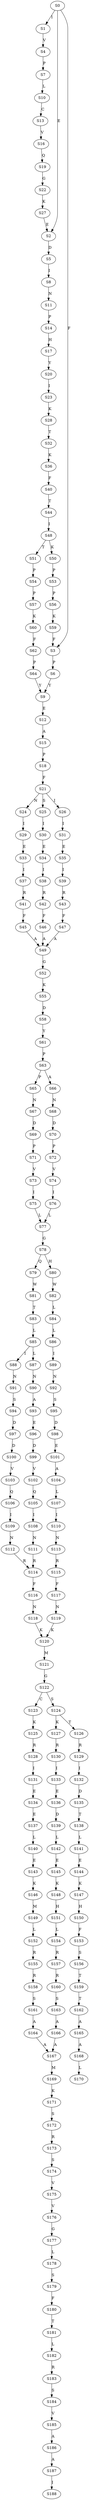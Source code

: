 strict digraph  {
	S0 -> S1 [ label = I ];
	S0 -> S2 [ label = E ];
	S0 -> S3 [ label = F ];
	S1 -> S4 [ label = V ];
	S2 -> S5 [ label = D ];
	S3 -> S6 [ label = P ];
	S4 -> S7 [ label = P ];
	S5 -> S8 [ label = I ];
	S6 -> S9 [ label = Y ];
	S7 -> S10 [ label = L ];
	S8 -> S11 [ label = N ];
	S9 -> S12 [ label = E ];
	S10 -> S13 [ label = C ];
	S11 -> S14 [ label = P ];
	S12 -> S15 [ label = A ];
	S13 -> S16 [ label = V ];
	S14 -> S17 [ label = H ];
	S15 -> S18 [ label = P ];
	S16 -> S19 [ label = Q ];
	S17 -> S20 [ label = Y ];
	S18 -> S21 [ label = F ];
	S19 -> S22 [ label = G ];
	S20 -> S23 [ label = I ];
	S21 -> S24 [ label = N ];
	S21 -> S25 [ label = S ];
	S21 -> S26 [ label = I ];
	S22 -> S27 [ label = K ];
	S23 -> S28 [ label = K ];
	S24 -> S29 [ label = I ];
	S25 -> S30 [ label = I ];
	S26 -> S31 [ label = I ];
	S27 -> S2 [ label = E ];
	S28 -> S32 [ label = T ];
	S29 -> S33 [ label = E ];
	S30 -> S34 [ label = E ];
	S31 -> S35 [ label = E ];
	S32 -> S36 [ label = K ];
	S33 -> S37 [ label = I ];
	S34 -> S38 [ label = I ];
	S35 -> S39 [ label = I ];
	S36 -> S40 [ label = F ];
	S37 -> S41 [ label = R ];
	S38 -> S42 [ label = R ];
	S39 -> S43 [ label = R ];
	S40 -> S44 [ label = T ];
	S41 -> S45 [ label = F ];
	S42 -> S46 [ label = F ];
	S43 -> S47 [ label = F ];
	S44 -> S48 [ label = I ];
	S45 -> S49 [ label = A ];
	S46 -> S49 [ label = A ];
	S47 -> S49 [ label = A ];
	S48 -> S50 [ label = K ];
	S48 -> S51 [ label = T ];
	S49 -> S52 [ label = G ];
	S50 -> S53 [ label = P ];
	S51 -> S54 [ label = P ];
	S52 -> S55 [ label = K ];
	S53 -> S56 [ label = P ];
	S54 -> S57 [ label = P ];
	S55 -> S58 [ label = D ];
	S56 -> S59 [ label = K ];
	S57 -> S60 [ label = K ];
	S58 -> S61 [ label = Y ];
	S59 -> S3 [ label = F ];
	S60 -> S62 [ label = F ];
	S61 -> S63 [ label = P ];
	S62 -> S64 [ label = P ];
	S63 -> S65 [ label = P ];
	S63 -> S66 [ label = A ];
	S64 -> S9 [ label = Y ];
	S65 -> S67 [ label = N ];
	S66 -> S68 [ label = N ];
	S67 -> S69 [ label = D ];
	S68 -> S70 [ label = D ];
	S69 -> S71 [ label = P ];
	S70 -> S72 [ label = P ];
	S71 -> S73 [ label = V ];
	S72 -> S74 [ label = V ];
	S73 -> S75 [ label = I ];
	S74 -> S76 [ label = I ];
	S75 -> S77 [ label = L ];
	S76 -> S77 [ label = L ];
	S77 -> S78 [ label = G ];
	S78 -> S79 [ label = Q ];
	S78 -> S80 [ label = H ];
	S79 -> S81 [ label = W ];
	S80 -> S82 [ label = W ];
	S81 -> S83 [ label = T ];
	S82 -> S84 [ label = L ];
	S83 -> S85 [ label = L ];
	S84 -> S86 [ label = L ];
	S85 -> S87 [ label = L ];
	S85 -> S88 [ label = I ];
	S86 -> S89 [ label = I ];
	S87 -> S90 [ label = N ];
	S88 -> S91 [ label = N ];
	S89 -> S92 [ label = N ];
	S90 -> S93 [ label = A ];
	S91 -> S94 [ label = S ];
	S92 -> S95 [ label = S ];
	S93 -> S96 [ label = E ];
	S94 -> S97 [ label = D ];
	S95 -> S98 [ label = D ];
	S96 -> S99 [ label = D ];
	S97 -> S100 [ label = D ];
	S98 -> S101 [ label = E ];
	S99 -> S102 [ label = V ];
	S100 -> S103 [ label = V ];
	S101 -> S104 [ label = A ];
	S102 -> S105 [ label = Q ];
	S103 -> S106 [ label = Q ];
	S104 -> S107 [ label = L ];
	S105 -> S108 [ label = I ];
	S106 -> S109 [ label = I ];
	S107 -> S110 [ label = I ];
	S108 -> S111 [ label = N ];
	S109 -> S112 [ label = N ];
	S110 -> S113 [ label = N ];
	S111 -> S114 [ label = R ];
	S112 -> S114 [ label = R ];
	S113 -> S115 [ label = R ];
	S114 -> S116 [ label = F ];
	S115 -> S117 [ label = F ];
	S116 -> S118 [ label = N ];
	S117 -> S119 [ label = N ];
	S118 -> S120 [ label = K ];
	S119 -> S120 [ label = K ];
	S120 -> S121 [ label = M ];
	S121 -> S122 [ label = G ];
	S122 -> S123 [ label = C ];
	S122 -> S124 [ label = S ];
	S123 -> S125 [ label = K ];
	S124 -> S126 [ label = T ];
	S124 -> S127 [ label = K ];
	S125 -> S128 [ label = R ];
	S126 -> S129 [ label = R ];
	S127 -> S130 [ label = R ];
	S128 -> S131 [ label = I ];
	S129 -> S132 [ label = I ];
	S130 -> S133 [ label = I ];
	S131 -> S134 [ label = E ];
	S132 -> S135 [ label = D ];
	S133 -> S136 [ label = E ];
	S134 -> S137 [ label = E ];
	S135 -> S138 [ label = T ];
	S136 -> S139 [ label = D ];
	S137 -> S140 [ label = L ];
	S138 -> S141 [ label = L ];
	S139 -> S142 [ label = L ];
	S140 -> S143 [ label = E ];
	S141 -> S144 [ label = E ];
	S142 -> S145 [ label = E ];
	S143 -> S146 [ label = K ];
	S144 -> S147 [ label = K ];
	S145 -> S148 [ label = K ];
	S146 -> S149 [ label = M ];
	S147 -> S150 [ label = H ];
	S148 -> S151 [ label = H ];
	S149 -> S152 [ label = L ];
	S150 -> S153 [ label = F ];
	S151 -> S154 [ label = L ];
	S152 -> S155 [ label = R ];
	S153 -> S156 [ label = S ];
	S154 -> S157 [ label = R ];
	S155 -> S158 [ label = R ];
	S156 -> S159 [ label = T ];
	S157 -> S160 [ label = R ];
	S158 -> S161 [ label = S ];
	S159 -> S162 [ label = T ];
	S160 -> S163 [ label = S ];
	S161 -> S164 [ label = A ];
	S162 -> S165 [ label = A ];
	S163 -> S166 [ label = A ];
	S164 -> S167 [ label = A ];
	S165 -> S168 [ label = A ];
	S166 -> S167 [ label = A ];
	S167 -> S169 [ label = M ];
	S168 -> S170 [ label = L ];
	S169 -> S171 [ label = K ];
	S171 -> S172 [ label = S ];
	S172 -> S173 [ label = R ];
	S173 -> S174 [ label = S ];
	S174 -> S175 [ label = V ];
	S175 -> S176 [ label = V ];
	S176 -> S177 [ label = G ];
	S177 -> S178 [ label = L ];
	S178 -> S179 [ label = S ];
	S179 -> S180 [ label = F ];
	S180 -> S181 [ label = T ];
	S181 -> S182 [ label = L ];
	S182 -> S183 [ label = R ];
	S183 -> S184 [ label = S ];
	S184 -> S185 [ label = V ];
	S185 -> S186 [ label = A ];
	S186 -> S187 [ label = A ];
	S187 -> S188 [ label = I ];
}
